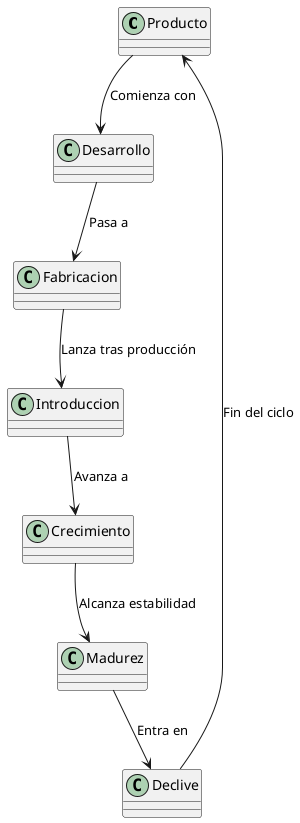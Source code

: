 @startuml
class Producto

class Desarrollo {
    
}

class Fabricacion {
    
}

class Introduccion {
    
}

class Crecimiento {
   
}

class Madurez {
    
}

class Declive {
    
}

Producto --> Desarrollo : Comienza con
Desarrollo --> Fabricacion : Pasa a
Fabricacion --> Introduccion : Lanza tras producción
Introduccion --> Crecimiento : Avanza a
Crecimiento --> Madurez : Alcanza estabilidad
Madurez --> Declive : Entra en
Declive --> Producto : Fin del ciclo

@enduml